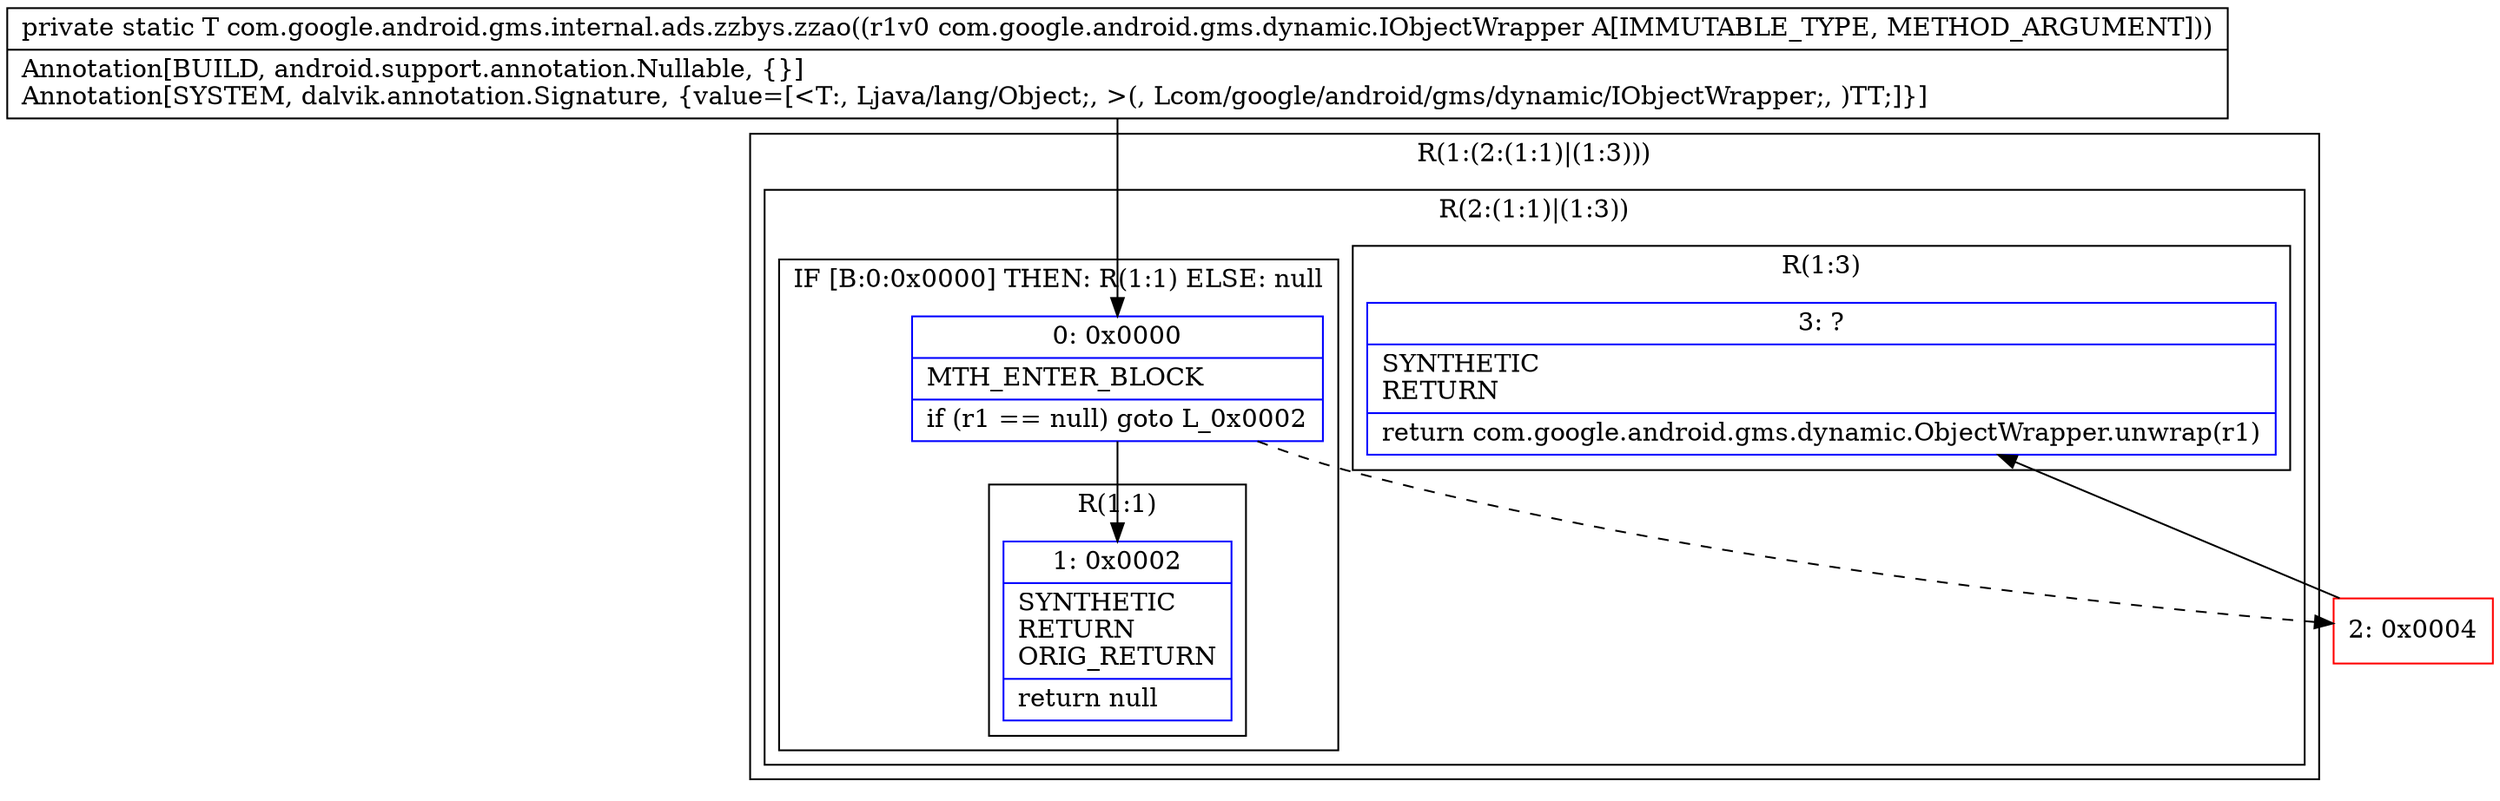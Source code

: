 digraph "CFG forcom.google.android.gms.internal.ads.zzbys.zzao(Lcom\/google\/android\/gms\/dynamic\/IObjectWrapper;)Ljava\/lang\/Object;" {
subgraph cluster_Region_1376717299 {
label = "R(1:(2:(1:1)|(1:3)))";
node [shape=record,color=blue];
subgraph cluster_Region_665171327 {
label = "R(2:(1:1)|(1:3))";
node [shape=record,color=blue];
subgraph cluster_IfRegion_629334269 {
label = "IF [B:0:0x0000] THEN: R(1:1) ELSE: null";
node [shape=record,color=blue];
Node_0 [shape=record,label="{0\:\ 0x0000|MTH_ENTER_BLOCK\l|if (r1 == null) goto L_0x0002\l}"];
subgraph cluster_Region_1419539461 {
label = "R(1:1)";
node [shape=record,color=blue];
Node_1 [shape=record,label="{1\:\ 0x0002|SYNTHETIC\lRETURN\lORIG_RETURN\l|return null\l}"];
}
}
subgraph cluster_Region_2130100212 {
label = "R(1:3)";
node [shape=record,color=blue];
Node_3 [shape=record,label="{3\:\ ?|SYNTHETIC\lRETURN\l|return com.google.android.gms.dynamic.ObjectWrapper.unwrap(r1)\l}"];
}
}
}
Node_2 [shape=record,color=red,label="{2\:\ 0x0004}"];
MethodNode[shape=record,label="{private static T com.google.android.gms.internal.ads.zzbys.zzao((r1v0 com.google.android.gms.dynamic.IObjectWrapper A[IMMUTABLE_TYPE, METHOD_ARGUMENT]))  | Annotation[BUILD, android.support.annotation.Nullable, \{\}]\lAnnotation[SYSTEM, dalvik.annotation.Signature, \{value=[\<T:, Ljava\/lang\/Object;, \>(, Lcom\/google\/android\/gms\/dynamic\/IObjectWrapper;, )TT;]\}]\l}"];
MethodNode -> Node_0;
Node_0 -> Node_1;
Node_0 -> Node_2[style=dashed];
Node_2 -> Node_3;
}


